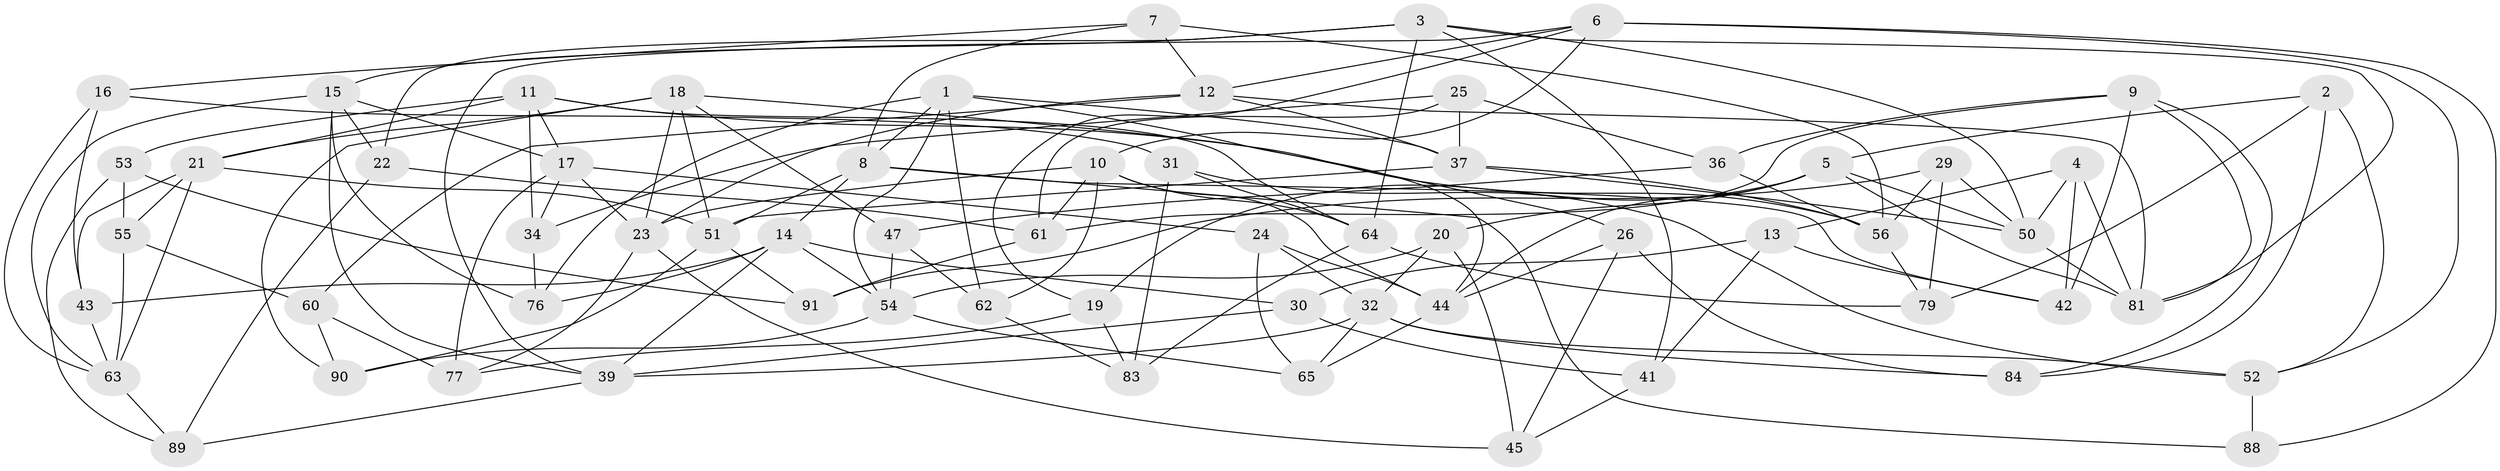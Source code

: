 // Generated by graph-tools (version 1.1) at 2025/52/02/27/25 19:52:35]
// undirected, 63 vertices, 152 edges
graph export_dot {
graph [start="1"]
  node [color=gray90,style=filled];
  1 [super="+33"];
  2;
  3 [super="+46"];
  4;
  5 [super="+82"];
  6 [super="+74"];
  7;
  8 [super="+27"];
  9 [super="+75"];
  10 [super="+72"];
  11 [super="+35"];
  12 [super="+69"];
  13;
  14 [super="+48"];
  15 [super="+40"];
  16;
  17 [super="+57"];
  18 [super="+28"];
  19;
  20;
  21 [super="+71"];
  22;
  23 [super="+38"];
  24;
  25;
  26;
  29;
  30;
  31;
  32 [super="+80"];
  34;
  36;
  37 [super="+58"];
  39 [super="+59"];
  41;
  42;
  43;
  44 [super="+49"];
  45;
  47;
  50 [super="+86"];
  51 [super="+87"];
  52 [super="+68"];
  53;
  54 [super="+67"];
  55;
  56 [super="+70"];
  60;
  61 [super="+73"];
  62;
  63 [super="+78"];
  64 [super="+66"];
  65;
  76;
  77;
  79;
  81 [super="+85"];
  83;
  84;
  88;
  89;
  90;
  91;
  1 -- 37;
  1 -- 8;
  1 -- 76;
  1 -- 62;
  1 -- 44;
  1 -- 54;
  2 -- 5;
  2 -- 84;
  2 -- 79;
  2 -- 52;
  3 -- 50;
  3 -- 22;
  3 -- 64;
  3 -- 81;
  3 -- 41;
  3 -- 15;
  4 -- 42;
  4 -- 81;
  4 -- 13;
  4 -- 50;
  5 -- 44;
  5 -- 19;
  5 -- 20;
  5 -- 81;
  5 -- 50;
  6 -- 88;
  6 -- 52;
  6 -- 19;
  6 -- 12;
  6 -- 39;
  6 -- 10;
  7 -- 12;
  7 -- 16;
  7 -- 8;
  7 -- 56;
  8 -- 51;
  8 -- 42;
  8 -- 88;
  8 -- 14;
  9 -- 84;
  9 -- 61 [weight=2];
  9 -- 36;
  9 -- 81;
  9 -- 42;
  10 -- 64;
  10 -- 62;
  10 -- 23;
  10 -- 44;
  10 -- 61;
  11 -- 21;
  11 -- 56;
  11 -- 34;
  11 -- 64;
  11 -- 17;
  11 -- 53;
  12 -- 60;
  12 -- 37;
  12 -- 23;
  12 -- 81;
  13 -- 42;
  13 -- 41;
  13 -- 30;
  14 -- 43;
  14 -- 54;
  14 -- 76;
  14 -- 30;
  14 -- 39;
  15 -- 39;
  15 -- 22;
  15 -- 17;
  15 -- 76;
  15 -- 63;
  16 -- 63;
  16 -- 31;
  16 -- 43;
  17 -- 77;
  17 -- 24;
  17 -- 34;
  17 -- 23;
  18 -- 47;
  18 -- 51;
  18 -- 26;
  18 -- 90;
  18 -- 21;
  18 -- 23;
  19 -- 77;
  19 -- 83;
  20 -- 54;
  20 -- 32;
  20 -- 45;
  21 -- 63;
  21 -- 43;
  21 -- 51;
  21 -- 55;
  22 -- 89;
  22 -- 61;
  23 -- 45;
  23 -- 77;
  24 -- 65;
  24 -- 44;
  24 -- 32;
  25 -- 34;
  25 -- 36;
  25 -- 37;
  25 -- 61;
  26 -- 84;
  26 -- 44;
  26 -- 45;
  29 -- 56;
  29 -- 79;
  29 -- 91;
  29 -- 50;
  30 -- 41;
  30 -- 39;
  31 -- 83;
  31 -- 52;
  31 -- 64;
  32 -- 84;
  32 -- 52;
  32 -- 65;
  32 -- 39;
  34 -- 76;
  36 -- 47;
  36 -- 56;
  37 -- 51;
  37 -- 56;
  37 -- 50;
  39 -- 89;
  41 -- 45;
  43 -- 63;
  44 -- 65;
  47 -- 62;
  47 -- 54;
  50 -- 81;
  51 -- 91;
  51 -- 90;
  52 -- 88 [weight=2];
  53 -- 55;
  53 -- 89;
  53 -- 91;
  54 -- 65;
  54 -- 90;
  55 -- 63;
  55 -- 60;
  56 -- 79;
  60 -- 90;
  60 -- 77;
  61 -- 91;
  62 -- 83;
  63 -- 89;
  64 -- 83;
  64 -- 79;
}
